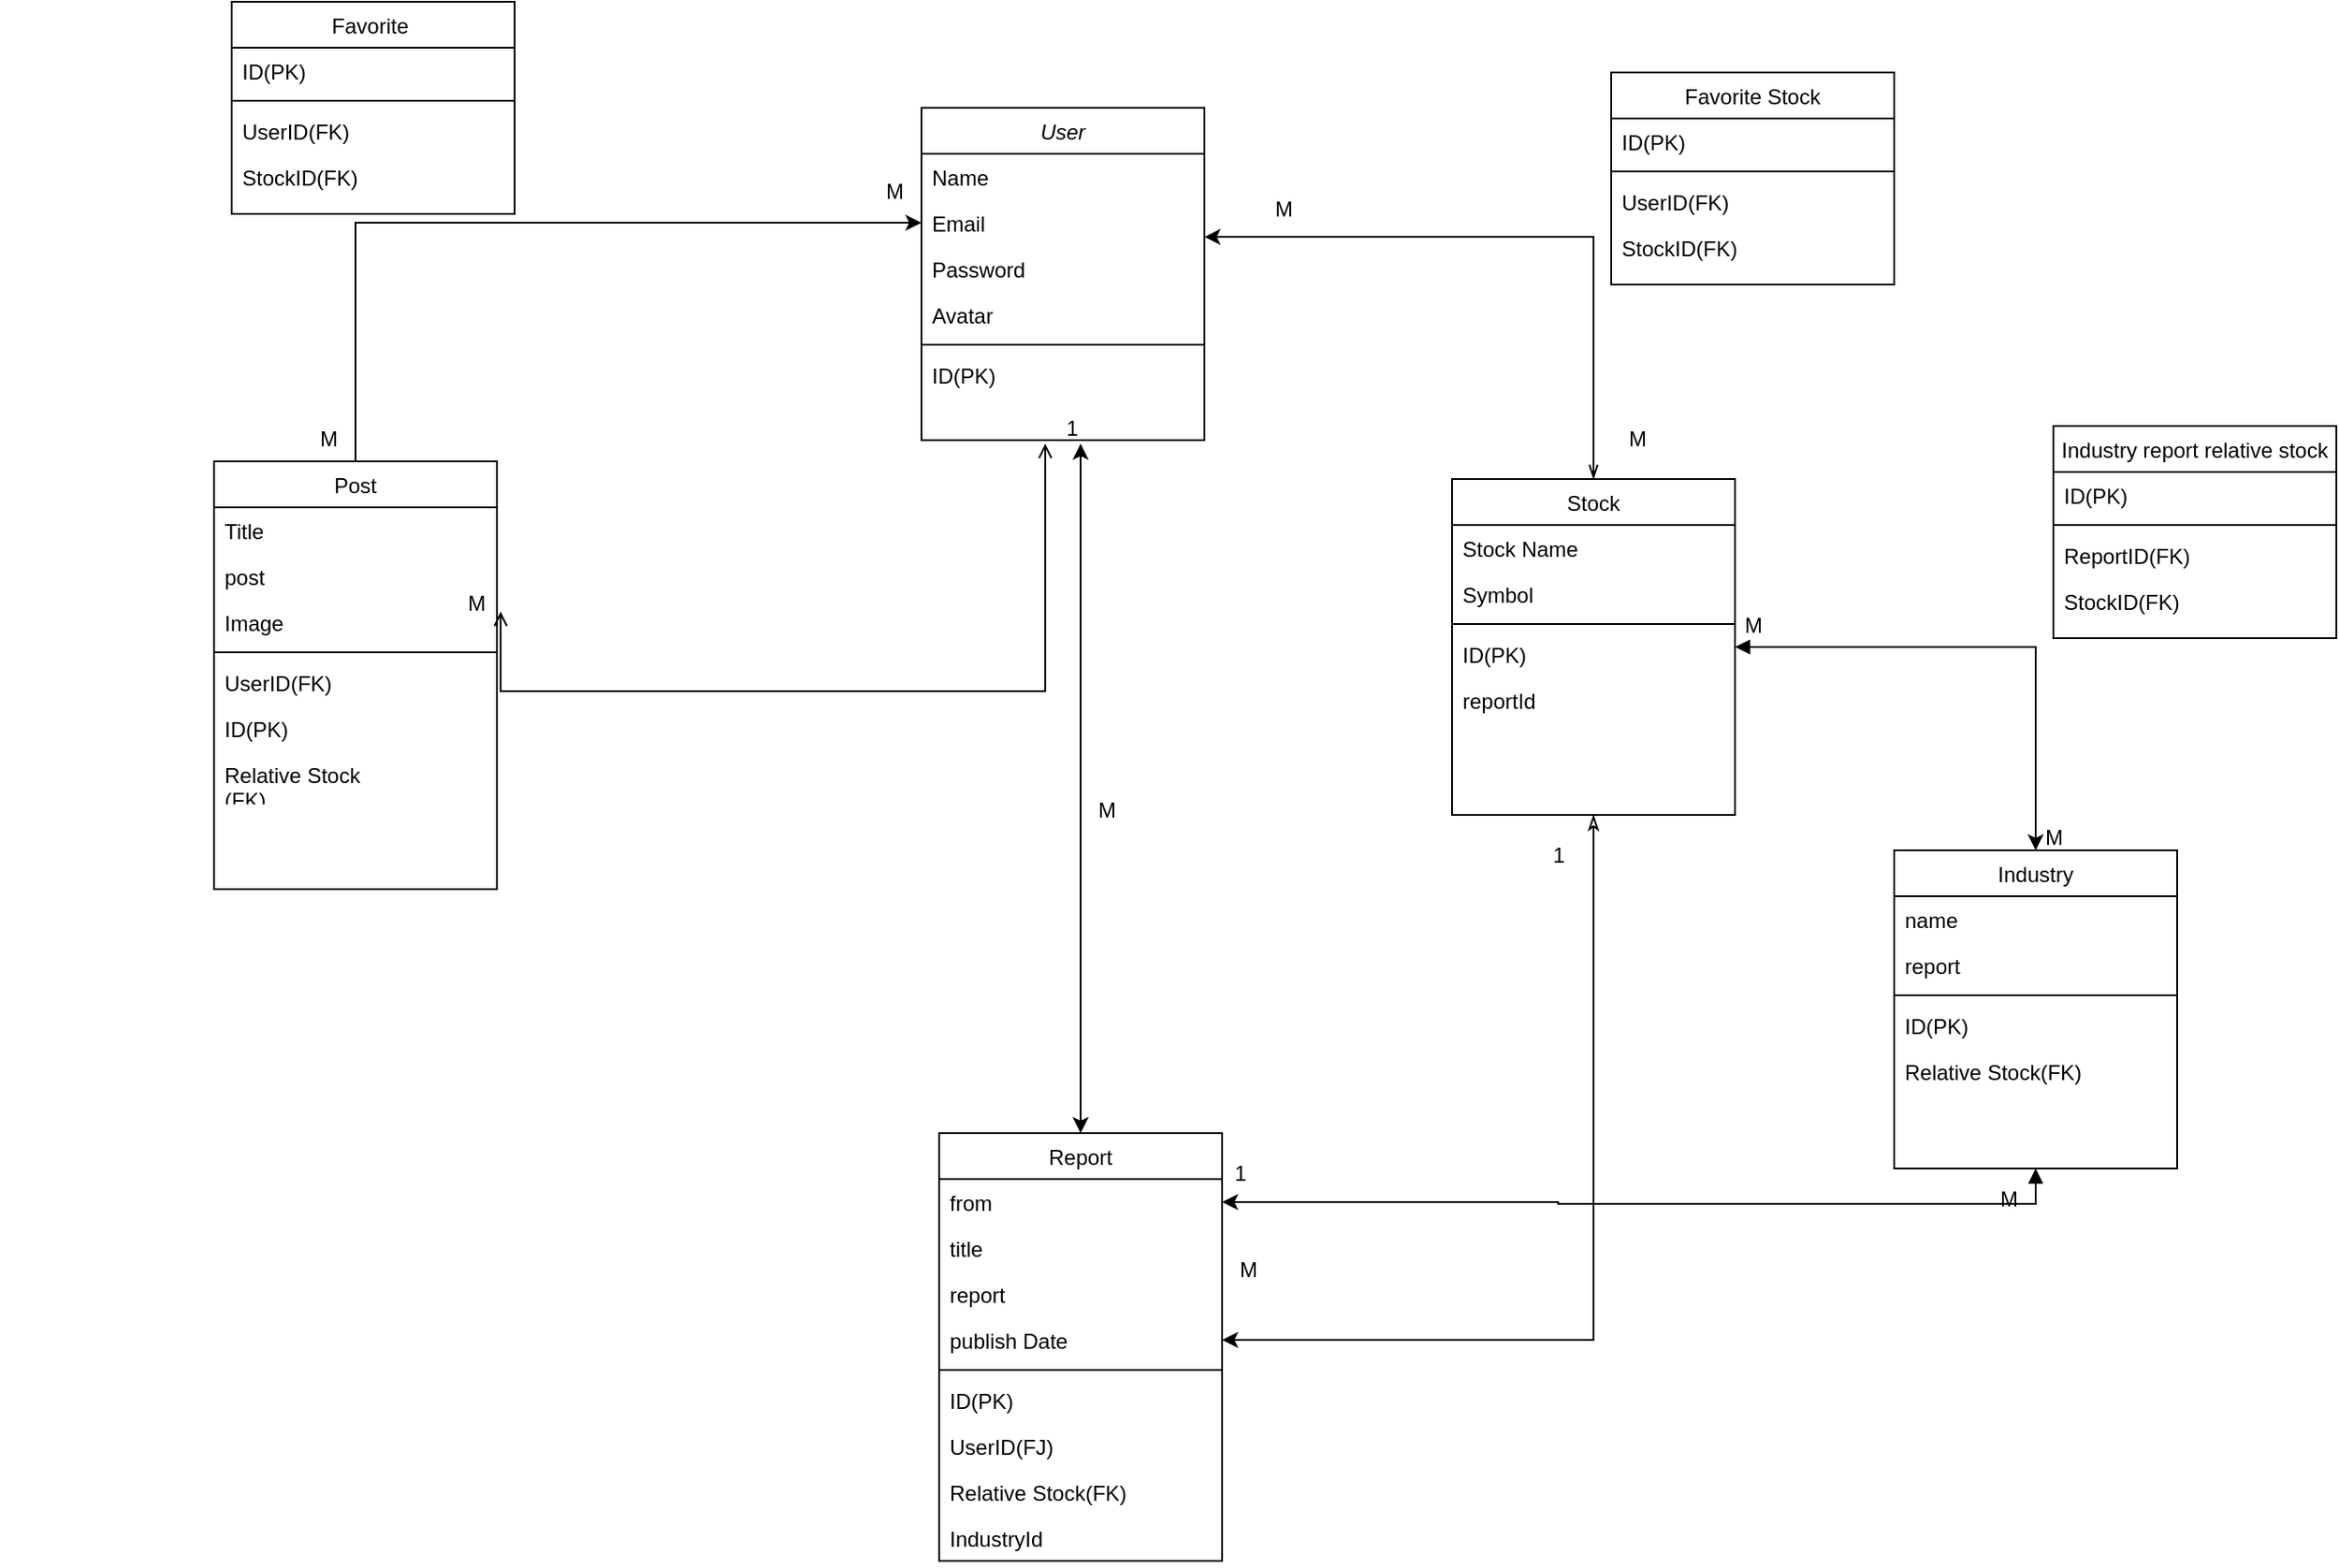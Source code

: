 <mxfile version="21.2.4" type="device">
  <diagram id="C5RBs43oDa-KdzZeNtuy" name="Page-1">
    <mxGraphModel dx="1720" dy="1720" grid="1" gridSize="10" guides="1" tooltips="1" connect="1" arrows="1" fold="1" page="1" pageScale="1" pageWidth="827" pageHeight="1169" math="0" shadow="0">
      <root>
        <mxCell id="WIyWlLk6GJQsqaUBKTNV-0" />
        <mxCell id="WIyWlLk6GJQsqaUBKTNV-1" parent="WIyWlLk6GJQsqaUBKTNV-0" />
        <mxCell id="zkfFHV4jXpPFQw0GAbJ--0" value="User" style="swimlane;fontStyle=2;align=center;verticalAlign=top;childLayout=stackLayout;horizontal=1;startSize=26;horizontalStack=0;resizeParent=1;resizeLast=0;collapsible=1;marginBottom=0;rounded=0;shadow=0;strokeWidth=1;" parent="WIyWlLk6GJQsqaUBKTNV-1" vertex="1">
          <mxGeometry x="220" y="-20" width="160" height="188" as="geometry">
            <mxRectangle x="220" y="70" width="160" height="26" as="alternateBounds" />
          </mxGeometry>
        </mxCell>
        <mxCell id="zkfFHV4jXpPFQw0GAbJ--1" value="Name" style="text;align=left;verticalAlign=top;spacingLeft=4;spacingRight=4;overflow=hidden;rotatable=0;points=[[0,0.5],[1,0.5]];portConstraint=eastwest;" parent="zkfFHV4jXpPFQw0GAbJ--0" vertex="1">
          <mxGeometry y="26" width="160" height="26" as="geometry" />
        </mxCell>
        <mxCell id="zkfFHV4jXpPFQw0GAbJ--2" value="Email" style="text;align=left;verticalAlign=top;spacingLeft=4;spacingRight=4;overflow=hidden;rotatable=0;points=[[0,0.5],[1,0.5]];portConstraint=eastwest;rounded=0;shadow=0;html=0;" parent="zkfFHV4jXpPFQw0GAbJ--0" vertex="1">
          <mxGeometry y="52" width="160" height="26" as="geometry" />
        </mxCell>
        <mxCell id="zkfFHV4jXpPFQw0GAbJ--3" value="Password" style="text;align=left;verticalAlign=top;spacingLeft=4;spacingRight=4;overflow=hidden;rotatable=0;points=[[0,0.5],[1,0.5]];portConstraint=eastwest;rounded=0;shadow=0;html=0;" parent="zkfFHV4jXpPFQw0GAbJ--0" vertex="1">
          <mxGeometry y="78" width="160" height="26" as="geometry" />
        </mxCell>
        <mxCell id="zkfFHV4jXpPFQw0GAbJ--5" value="Avatar" style="text;align=left;verticalAlign=top;spacingLeft=4;spacingRight=4;overflow=hidden;rotatable=0;points=[[0,0.5],[1,0.5]];portConstraint=eastwest;" parent="zkfFHV4jXpPFQw0GAbJ--0" vertex="1">
          <mxGeometry y="104" width="160" height="26" as="geometry" />
        </mxCell>
        <mxCell id="zkfFHV4jXpPFQw0GAbJ--4" value="" style="line;html=1;strokeWidth=1;align=left;verticalAlign=middle;spacingTop=-1;spacingLeft=3;spacingRight=3;rotatable=0;labelPosition=right;points=[];portConstraint=eastwest;" parent="zkfFHV4jXpPFQw0GAbJ--0" vertex="1">
          <mxGeometry y="130" width="160" height="8" as="geometry" />
        </mxCell>
        <mxCell id="Pgy16cyGn6uPd8vHnnPx-16" value="ID(PK)" style="text;align=left;verticalAlign=top;spacingLeft=4;spacingRight=4;overflow=hidden;rotatable=0;points=[[0,0.5],[1,0.5]];portConstraint=eastwest;rounded=0;shadow=0;html=0;" vertex="1" parent="zkfFHV4jXpPFQw0GAbJ--0">
          <mxGeometry y="138" width="160" height="26" as="geometry" />
        </mxCell>
        <mxCell id="Pgy16cyGn6uPd8vHnnPx-39" value="" style="edgeStyle=orthogonalEdgeStyle;rounded=0;orthogonalLoop=1;jettySize=auto;html=1;entryX=1;entryY=0.5;entryDx=0;entryDy=0;startArrow=classicThin;startFill=0;" edge="1" parent="WIyWlLk6GJQsqaUBKTNV-1" source="zkfFHV4jXpPFQw0GAbJ--17" target="Pgy16cyGn6uPd8vHnnPx-24">
          <mxGeometry relative="1" as="geometry">
            <mxPoint x="588" y="545" as="targetPoint" />
          </mxGeometry>
        </mxCell>
        <mxCell id="Pgy16cyGn6uPd8vHnnPx-63" value="" style="edgeStyle=orthogonalEdgeStyle;rounded=0;orthogonalLoop=1;jettySize=auto;html=1;entryX=1;entryY=0.808;entryDx=0;entryDy=0;entryPerimeter=0;startArrow=openThin;startFill=0;" edge="1" parent="WIyWlLk6GJQsqaUBKTNV-1" source="zkfFHV4jXpPFQw0GAbJ--17" target="zkfFHV4jXpPFQw0GAbJ--2">
          <mxGeometry relative="1" as="geometry">
            <mxPoint x="600" y="45" as="targetPoint" />
          </mxGeometry>
        </mxCell>
        <mxCell id="Pgy16cyGn6uPd8vHnnPx-94" value="" style="edgeStyle=orthogonalEdgeStyle;rounded=0;orthogonalLoop=1;jettySize=auto;html=1;entryX=0.5;entryY=0;entryDx=0;entryDy=0;startArrow=block;startFill=1;" edge="1" parent="WIyWlLk6GJQsqaUBKTNV-1" source="zkfFHV4jXpPFQw0GAbJ--17" target="Pgy16cyGn6uPd8vHnnPx-79">
          <mxGeometry relative="1" as="geometry">
            <mxPoint x="840" y="285" as="targetPoint" />
          </mxGeometry>
        </mxCell>
        <mxCell id="zkfFHV4jXpPFQw0GAbJ--17" value="Stock" style="swimlane;fontStyle=0;align=center;verticalAlign=top;childLayout=stackLayout;horizontal=1;startSize=26;horizontalStack=0;resizeParent=1;resizeLast=0;collapsible=1;marginBottom=0;rounded=0;shadow=0;strokeWidth=1;" parent="WIyWlLk6GJQsqaUBKTNV-1" vertex="1">
          <mxGeometry x="520" y="190" width="160" height="190" as="geometry">
            <mxRectangle x="550" y="140" width="160" height="26" as="alternateBounds" />
          </mxGeometry>
        </mxCell>
        <mxCell id="zkfFHV4jXpPFQw0GAbJ--18" value="Stock Name" style="text;align=left;verticalAlign=top;spacingLeft=4;spacingRight=4;overflow=hidden;rotatable=0;points=[[0,0.5],[1,0.5]];portConstraint=eastwest;" parent="zkfFHV4jXpPFQw0GAbJ--17" vertex="1">
          <mxGeometry y="26" width="160" height="26" as="geometry" />
        </mxCell>
        <mxCell id="zkfFHV4jXpPFQw0GAbJ--19" value="Symbol" style="text;align=left;verticalAlign=top;spacingLeft=4;spacingRight=4;overflow=hidden;rotatable=0;points=[[0,0.5],[1,0.5]];portConstraint=eastwest;rounded=0;shadow=0;html=0;" parent="zkfFHV4jXpPFQw0GAbJ--17" vertex="1">
          <mxGeometry y="52" width="160" height="26" as="geometry" />
        </mxCell>
        <mxCell id="zkfFHV4jXpPFQw0GAbJ--23" value="" style="line;html=1;strokeWidth=1;align=left;verticalAlign=middle;spacingTop=-1;spacingLeft=3;spacingRight=3;rotatable=0;labelPosition=right;points=[];portConstraint=eastwest;" parent="zkfFHV4jXpPFQw0GAbJ--17" vertex="1">
          <mxGeometry y="78" width="160" height="8" as="geometry" />
        </mxCell>
        <mxCell id="zkfFHV4jXpPFQw0GAbJ--24" value="ID(PK)" style="text;align=left;verticalAlign=top;spacingLeft=4;spacingRight=4;overflow=hidden;rotatable=0;points=[[0,0.5],[1,0.5]];portConstraint=eastwest;" parent="zkfFHV4jXpPFQw0GAbJ--17" vertex="1">
          <mxGeometry y="86" width="160" height="26" as="geometry" />
        </mxCell>
        <mxCell id="zkfFHV4jXpPFQw0GAbJ--21" value="reportId" style="text;align=left;verticalAlign=top;spacingLeft=4;spacingRight=4;overflow=hidden;rotatable=0;points=[[0,0.5],[1,0.5]];portConstraint=eastwest;rounded=0;shadow=0;html=0;" parent="zkfFHV4jXpPFQw0GAbJ--17" vertex="1">
          <mxGeometry y="112" width="160" height="26" as="geometry" />
        </mxCell>
        <mxCell id="zkfFHV4jXpPFQw0GAbJ--26" value="" style="endArrow=open;shadow=0;strokeWidth=1;rounded=0;endFill=1;edgeStyle=elbowEdgeStyle;elbow=vertical;entryX=1.013;entryY=0.269;entryDx=0;entryDy=0;entryPerimeter=0;startArrow=open;startFill=0;" parent="WIyWlLk6GJQsqaUBKTNV-1" target="Pgy16cyGn6uPd8vHnnPx-5" edge="1">
          <mxGeometry x="0.5" y="41" relative="1" as="geometry">
            <mxPoint x="290" y="170" as="sourcePoint" />
            <mxPoint x="112.08" y="305.996" as="targetPoint" />
            <mxPoint x="-40" y="32" as="offset" />
            <Array as="points">
              <mxPoint x="210" y="310" />
              <mxPoint x="260" y="320" />
            </Array>
          </mxGeometry>
        </mxCell>
        <mxCell id="zkfFHV4jXpPFQw0GAbJ--27" value="1" style="resizable=0;align=left;verticalAlign=bottom;labelBackgroundColor=none;fontSize=12;" parent="zkfFHV4jXpPFQw0GAbJ--26" connectable="0" vertex="1">
          <mxGeometry x="-1" relative="1" as="geometry">
            <mxPoint x="10" as="offset" />
          </mxGeometry>
        </mxCell>
        <mxCell id="zkfFHV4jXpPFQw0GAbJ--28" value="M" style="resizable=0;align=right;verticalAlign=bottom;labelBackgroundColor=none;fontSize=12;" parent="zkfFHV4jXpPFQw0GAbJ--26" connectable="0" vertex="1">
          <mxGeometry x="1" relative="1" as="geometry">
            <mxPoint x="-7" y="4" as="offset" />
          </mxGeometry>
        </mxCell>
        <mxCell id="Pgy16cyGn6uPd8vHnnPx-71" value="" style="edgeStyle=orthogonalEdgeStyle;rounded=0;orthogonalLoop=1;jettySize=auto;html=1;entryX=0;entryY=0.5;entryDx=0;entryDy=0;" edge="1" parent="WIyWlLk6GJQsqaUBKTNV-1" source="Pgy16cyGn6uPd8vHnnPx-1" target="zkfFHV4jXpPFQw0GAbJ--2">
          <mxGeometry relative="1" as="geometry">
            <mxPoint x="-100" y="9" as="targetPoint" />
          </mxGeometry>
        </mxCell>
        <mxCell id="Pgy16cyGn6uPd8vHnnPx-1" value="Post" style="swimlane;fontStyle=0;align=center;verticalAlign=top;childLayout=stackLayout;horizontal=1;startSize=26;horizontalStack=0;resizeParent=1;resizeLast=0;collapsible=1;marginBottom=0;rounded=0;shadow=0;strokeWidth=1;" vertex="1" parent="WIyWlLk6GJQsqaUBKTNV-1">
          <mxGeometry x="-180" y="180" width="160" height="242" as="geometry">
            <mxRectangle x="550" y="140" width="160" height="26" as="alternateBounds" />
          </mxGeometry>
        </mxCell>
        <mxCell id="Pgy16cyGn6uPd8vHnnPx-2" value="Title" style="text;align=left;verticalAlign=top;spacingLeft=4;spacingRight=4;overflow=hidden;rotatable=0;points=[[0,0.5],[1,0.5]];portConstraint=eastwest;" vertex="1" parent="Pgy16cyGn6uPd8vHnnPx-1">
          <mxGeometry y="26" width="160" height="26" as="geometry" />
        </mxCell>
        <mxCell id="Pgy16cyGn6uPd8vHnnPx-3" value="post" style="text;align=left;verticalAlign=top;spacingLeft=4;spacingRight=4;overflow=hidden;rotatable=0;points=[[0,0.5],[1,0.5]];portConstraint=eastwest;rounded=0;shadow=0;html=0;" vertex="1" parent="Pgy16cyGn6uPd8vHnnPx-1">
          <mxGeometry y="52" width="160" height="26" as="geometry" />
        </mxCell>
        <mxCell id="Pgy16cyGn6uPd8vHnnPx-5" value="Image" style="text;align=left;verticalAlign=top;spacingLeft=4;spacingRight=4;overflow=hidden;rotatable=0;points=[[0,0.5],[1,0.5]];portConstraint=eastwest;rounded=0;shadow=0;html=0;" vertex="1" parent="Pgy16cyGn6uPd8vHnnPx-1">
          <mxGeometry y="78" width="160" height="26" as="geometry" />
        </mxCell>
        <mxCell id="Pgy16cyGn6uPd8vHnnPx-7" value="" style="line;html=1;strokeWidth=1;align=left;verticalAlign=middle;spacingTop=-1;spacingLeft=3;spacingRight=3;rotatable=0;labelPosition=right;points=[];portConstraint=eastwest;" vertex="1" parent="Pgy16cyGn6uPd8vHnnPx-1">
          <mxGeometry y="104" width="160" height="8" as="geometry" />
        </mxCell>
        <mxCell id="Pgy16cyGn6uPd8vHnnPx-9" value="UserID(FK)" style="text;align=left;verticalAlign=top;spacingLeft=4;spacingRight=4;overflow=hidden;rotatable=0;points=[[0,0.5],[1,0.5]];portConstraint=eastwest;" vertex="1" parent="Pgy16cyGn6uPd8vHnnPx-1">
          <mxGeometry y="112" width="160" height="26" as="geometry" />
        </mxCell>
        <mxCell id="Pgy16cyGn6uPd8vHnnPx-8" value="ID(PK)" style="text;align=left;verticalAlign=top;spacingLeft=4;spacingRight=4;overflow=hidden;rotatable=0;points=[[0,0.5],[1,0.5]];portConstraint=eastwest;" vertex="1" parent="Pgy16cyGn6uPd8vHnnPx-1">
          <mxGeometry y="138" width="160" height="26" as="geometry" />
        </mxCell>
        <mxCell id="Pgy16cyGn6uPd8vHnnPx-36" value="Relative Stock&#xa;(FK)" style="text;align=left;verticalAlign=top;spacingLeft=4;spacingRight=4;overflow=hidden;rotatable=0;points=[[0,0.5],[1,0.5]];portConstraint=eastwest;rounded=0;shadow=0;html=0;" vertex="1" parent="Pgy16cyGn6uPd8vHnnPx-1">
          <mxGeometry y="164" width="160" height="26" as="geometry" />
        </mxCell>
        <mxCell id="Pgy16cyGn6uPd8vHnnPx-12" value="M" style="resizable=0;align=left;verticalAlign=bottom;labelBackgroundColor=none;fontSize=12;" connectable="0" vertex="1" parent="WIyWlLk6GJQsqaUBKTNV-1">
          <mxGeometry x="440" y="130" as="geometry">
            <mxPoint x="178" y="46" as="offset" />
          </mxGeometry>
        </mxCell>
        <mxCell id="Pgy16cyGn6uPd8vHnnPx-29" value="" style="edgeStyle=orthogonalEdgeStyle;rounded=0;orthogonalLoop=1;jettySize=auto;html=1;startArrow=classic;startFill=1;" edge="1" parent="WIyWlLk6GJQsqaUBKTNV-1" source="Pgy16cyGn6uPd8vHnnPx-19">
          <mxGeometry relative="1" as="geometry">
            <mxPoint x="310" y="170" as="targetPoint" />
            <Array as="points">
              <mxPoint x="310" y="270" />
              <mxPoint x="310" y="270" />
            </Array>
          </mxGeometry>
        </mxCell>
        <mxCell id="Pgy16cyGn6uPd8vHnnPx-19" value="Report" style="swimlane;fontStyle=0;align=center;verticalAlign=top;childLayout=stackLayout;horizontal=1;startSize=26;horizontalStack=0;resizeParent=1;resizeLast=0;collapsible=1;marginBottom=0;rounded=0;shadow=0;strokeWidth=1;" vertex="1" parent="WIyWlLk6GJQsqaUBKTNV-1">
          <mxGeometry x="230" y="560" width="160" height="242" as="geometry">
            <mxRectangle x="550" y="140" width="160" height="26" as="alternateBounds" />
          </mxGeometry>
        </mxCell>
        <mxCell id="Pgy16cyGn6uPd8vHnnPx-22" value="from" style="text;align=left;verticalAlign=top;spacingLeft=4;spacingRight=4;overflow=hidden;rotatable=0;points=[[0,0.5],[1,0.5]];portConstraint=eastwest;rounded=0;shadow=0;html=0;" vertex="1" parent="Pgy16cyGn6uPd8vHnnPx-19">
          <mxGeometry y="26" width="160" height="26" as="geometry" />
        </mxCell>
        <mxCell id="Pgy16cyGn6uPd8vHnnPx-23" value="title" style="text;align=left;verticalAlign=top;spacingLeft=4;spacingRight=4;overflow=hidden;rotatable=0;points=[[0,0.5],[1,0.5]];portConstraint=eastwest;rounded=0;shadow=0;html=0;" vertex="1" parent="Pgy16cyGn6uPd8vHnnPx-19">
          <mxGeometry y="52" width="160" height="26" as="geometry" />
        </mxCell>
        <mxCell id="Pgy16cyGn6uPd8vHnnPx-98" value="report" style="text;align=left;verticalAlign=top;spacingLeft=4;spacingRight=4;overflow=hidden;rotatable=0;points=[[0,0.5],[1,0.5]];portConstraint=eastwest;rounded=0;shadow=0;html=0;" vertex="1" parent="Pgy16cyGn6uPd8vHnnPx-19">
          <mxGeometry y="78" width="160" height="26" as="geometry" />
        </mxCell>
        <mxCell id="Pgy16cyGn6uPd8vHnnPx-24" value="publish Date" style="text;align=left;verticalAlign=top;spacingLeft=4;spacingRight=4;overflow=hidden;rotatable=0;points=[[0,0.5],[1,0.5]];portConstraint=eastwest;rounded=0;shadow=0;html=0;" vertex="1" parent="Pgy16cyGn6uPd8vHnnPx-19">
          <mxGeometry y="104" width="160" height="26" as="geometry" />
        </mxCell>
        <mxCell id="Pgy16cyGn6uPd8vHnnPx-25" value="" style="line;html=1;strokeWidth=1;align=left;verticalAlign=middle;spacingTop=-1;spacingLeft=3;spacingRight=3;rotatable=0;labelPosition=right;points=[];portConstraint=eastwest;" vertex="1" parent="Pgy16cyGn6uPd8vHnnPx-19">
          <mxGeometry y="130" width="160" height="8" as="geometry" />
        </mxCell>
        <mxCell id="Pgy16cyGn6uPd8vHnnPx-26" value="ID(PK)" style="text;align=left;verticalAlign=top;spacingLeft=4;spacingRight=4;overflow=hidden;rotatable=0;points=[[0,0.5],[1,0.5]];portConstraint=eastwest;" vertex="1" parent="Pgy16cyGn6uPd8vHnnPx-19">
          <mxGeometry y="138" width="160" height="26" as="geometry" />
        </mxCell>
        <mxCell id="Pgy16cyGn6uPd8vHnnPx-31" value="UserID(FJ)" style="text;align=left;verticalAlign=top;spacingLeft=4;spacingRight=4;overflow=hidden;rotatable=0;points=[[0,0.5],[1,0.5]];portConstraint=eastwest;" vertex="1" parent="Pgy16cyGn6uPd8vHnnPx-19">
          <mxGeometry y="164" width="160" height="26" as="geometry" />
        </mxCell>
        <mxCell id="Pgy16cyGn6uPd8vHnnPx-21" value="Relative Stock(FK)" style="text;align=left;verticalAlign=top;spacingLeft=4;spacingRight=4;overflow=hidden;rotatable=0;points=[[0,0.5],[1,0.5]];portConstraint=eastwest;rounded=0;shadow=0;html=0;" vertex="1" parent="Pgy16cyGn6uPd8vHnnPx-19">
          <mxGeometry y="190" width="160" height="26" as="geometry" />
        </mxCell>
        <mxCell id="Pgy16cyGn6uPd8vHnnPx-20" value="IndustryId" style="text;align=left;verticalAlign=top;spacingLeft=4;spacingRight=4;overflow=hidden;rotatable=0;points=[[0,0.5],[1,0.5]];portConstraint=eastwest;" vertex="1" parent="Pgy16cyGn6uPd8vHnnPx-19">
          <mxGeometry y="216" width="160" height="26" as="geometry" />
        </mxCell>
        <mxCell id="Pgy16cyGn6uPd8vHnnPx-30" value="M" style="resizable=0;align=left;verticalAlign=bottom;labelBackgroundColor=none;fontSize=12;" connectable="0" vertex="1" parent="WIyWlLk6GJQsqaUBKTNV-1">
          <mxGeometry x="140" y="340" as="geometry">
            <mxPoint x="178" y="46" as="offset" />
          </mxGeometry>
        </mxCell>
        <mxCell id="Pgy16cyGn6uPd8vHnnPx-40" value="M" style="resizable=0;align=left;verticalAlign=bottom;labelBackgroundColor=none;fontSize=12;" connectable="0" vertex="1" parent="WIyWlLk6GJQsqaUBKTNV-1">
          <mxGeometry x="220" y="600" as="geometry">
            <mxPoint x="178" y="46" as="offset" />
          </mxGeometry>
        </mxCell>
        <mxCell id="Pgy16cyGn6uPd8vHnnPx-47" value="Industry report relative stock" style="swimlane;fontStyle=0;align=center;verticalAlign=top;childLayout=stackLayout;horizontal=1;startSize=26;horizontalStack=0;resizeParent=1;resizeLast=0;collapsible=1;marginBottom=0;rounded=0;shadow=0;strokeWidth=1;" vertex="1" parent="WIyWlLk6GJQsqaUBKTNV-1">
          <mxGeometry x="860" y="160" width="160" height="120" as="geometry">
            <mxRectangle x="550" y="140" width="160" height="26" as="alternateBounds" />
          </mxGeometry>
        </mxCell>
        <mxCell id="Pgy16cyGn6uPd8vHnnPx-52" value="ID(PK)" style="text;align=left;verticalAlign=top;spacingLeft=4;spacingRight=4;overflow=hidden;rotatable=0;points=[[0,0.5],[1,0.5]];portConstraint=eastwest;rounded=0;shadow=0;html=0;" vertex="1" parent="Pgy16cyGn6uPd8vHnnPx-47">
          <mxGeometry y="26" width="160" height="26" as="geometry" />
        </mxCell>
        <mxCell id="Pgy16cyGn6uPd8vHnnPx-53" value="" style="line;html=1;strokeWidth=1;align=left;verticalAlign=middle;spacingTop=-1;spacingLeft=3;spacingRight=3;rotatable=0;labelPosition=right;points=[];portConstraint=eastwest;" vertex="1" parent="Pgy16cyGn6uPd8vHnnPx-47">
          <mxGeometry y="52" width="160" height="8" as="geometry" />
        </mxCell>
        <mxCell id="Pgy16cyGn6uPd8vHnnPx-54" value="ReportID(FK)" style="text;align=left;verticalAlign=top;spacingLeft=4;spacingRight=4;overflow=hidden;rotatable=0;points=[[0,0.5],[1,0.5]];portConstraint=eastwest;" vertex="1" parent="Pgy16cyGn6uPd8vHnnPx-47">
          <mxGeometry y="60" width="160" height="26" as="geometry" />
        </mxCell>
        <mxCell id="Pgy16cyGn6uPd8vHnnPx-55" value="StockID(FK)" style="text;align=left;verticalAlign=top;spacingLeft=4;spacingRight=4;overflow=hidden;rotatable=0;points=[[0,0.5],[1,0.5]];portConstraint=eastwest;" vertex="1" parent="Pgy16cyGn6uPd8vHnnPx-47">
          <mxGeometry y="86" width="160" height="26" as="geometry" />
        </mxCell>
        <mxCell id="Pgy16cyGn6uPd8vHnnPx-64" value="M" style="resizable=0;align=left;verticalAlign=bottom;labelBackgroundColor=none;fontSize=12;" connectable="0" vertex="1" parent="WIyWlLk6GJQsqaUBKTNV-1">
          <mxGeometry x="240" as="geometry">
            <mxPoint x="178" y="46" as="offset" />
          </mxGeometry>
        </mxCell>
        <mxCell id="Pgy16cyGn6uPd8vHnnPx-65" value="Favorite Stock" style="swimlane;fontStyle=0;align=center;verticalAlign=top;childLayout=stackLayout;horizontal=1;startSize=26;horizontalStack=0;resizeParent=1;resizeLast=0;collapsible=1;marginBottom=0;rounded=0;shadow=0;strokeWidth=1;" vertex="1" parent="WIyWlLk6GJQsqaUBKTNV-1">
          <mxGeometry x="610" y="-40" width="160" height="120" as="geometry">
            <mxRectangle x="550" y="140" width="160" height="26" as="alternateBounds" />
          </mxGeometry>
        </mxCell>
        <mxCell id="Pgy16cyGn6uPd8vHnnPx-66" value="ID(PK)" style="text;align=left;verticalAlign=top;spacingLeft=4;spacingRight=4;overflow=hidden;rotatable=0;points=[[0,0.5],[1,0.5]];portConstraint=eastwest;rounded=0;shadow=0;html=0;" vertex="1" parent="Pgy16cyGn6uPd8vHnnPx-65">
          <mxGeometry y="26" width="160" height="26" as="geometry" />
        </mxCell>
        <mxCell id="Pgy16cyGn6uPd8vHnnPx-67" value="" style="line;html=1;strokeWidth=1;align=left;verticalAlign=middle;spacingTop=-1;spacingLeft=3;spacingRight=3;rotatable=0;labelPosition=right;points=[];portConstraint=eastwest;" vertex="1" parent="Pgy16cyGn6uPd8vHnnPx-65">
          <mxGeometry y="52" width="160" height="8" as="geometry" />
        </mxCell>
        <mxCell id="Pgy16cyGn6uPd8vHnnPx-68" value="UserID(FK)" style="text;align=left;verticalAlign=top;spacingLeft=4;spacingRight=4;overflow=hidden;rotatable=0;points=[[0,0.5],[1,0.5]];portConstraint=eastwest;" vertex="1" parent="Pgy16cyGn6uPd8vHnnPx-65">
          <mxGeometry y="60" width="160" height="26" as="geometry" />
        </mxCell>
        <mxCell id="Pgy16cyGn6uPd8vHnnPx-69" value="StockID(FK)" style="text;align=left;verticalAlign=top;spacingLeft=4;spacingRight=4;overflow=hidden;rotatable=0;points=[[0,0.5],[1,0.5]];portConstraint=eastwest;" vertex="1" parent="Pgy16cyGn6uPd8vHnnPx-65">
          <mxGeometry y="86" width="160" height="26" as="geometry" />
        </mxCell>
        <mxCell id="Pgy16cyGn6uPd8vHnnPx-72" value="M" style="resizable=0;align=left;verticalAlign=bottom;labelBackgroundColor=none;fontSize=12;" connectable="0" vertex="1" parent="WIyWlLk6GJQsqaUBKTNV-1">
          <mxGeometry x="20" y="-10" as="geometry">
            <mxPoint x="178" y="46" as="offset" />
          </mxGeometry>
        </mxCell>
        <mxCell id="Pgy16cyGn6uPd8vHnnPx-73" value="M" style="resizable=0;align=left;verticalAlign=bottom;labelBackgroundColor=none;fontSize=12;" connectable="0" vertex="1" parent="WIyWlLk6GJQsqaUBKTNV-1">
          <mxGeometry x="-300" y="130" as="geometry">
            <mxPoint x="178" y="46" as="offset" />
          </mxGeometry>
        </mxCell>
        <mxCell id="Pgy16cyGn6uPd8vHnnPx-74" value="Favorite " style="swimlane;fontStyle=0;align=center;verticalAlign=top;childLayout=stackLayout;horizontal=1;startSize=26;horizontalStack=0;resizeParent=1;resizeLast=0;collapsible=1;marginBottom=0;rounded=0;shadow=0;strokeWidth=1;" vertex="1" parent="WIyWlLk6GJQsqaUBKTNV-1">
          <mxGeometry x="-170" y="-80" width="160" height="120" as="geometry">
            <mxRectangle x="550" y="140" width="160" height="26" as="alternateBounds" />
          </mxGeometry>
        </mxCell>
        <mxCell id="Pgy16cyGn6uPd8vHnnPx-75" value="ID(PK)" style="text;align=left;verticalAlign=top;spacingLeft=4;spacingRight=4;overflow=hidden;rotatable=0;points=[[0,0.5],[1,0.5]];portConstraint=eastwest;rounded=0;shadow=0;html=0;" vertex="1" parent="Pgy16cyGn6uPd8vHnnPx-74">
          <mxGeometry y="26" width="160" height="26" as="geometry" />
        </mxCell>
        <mxCell id="Pgy16cyGn6uPd8vHnnPx-76" value="" style="line;html=1;strokeWidth=1;align=left;verticalAlign=middle;spacingTop=-1;spacingLeft=3;spacingRight=3;rotatable=0;labelPosition=right;points=[];portConstraint=eastwest;" vertex="1" parent="Pgy16cyGn6uPd8vHnnPx-74">
          <mxGeometry y="52" width="160" height="8" as="geometry" />
        </mxCell>
        <mxCell id="Pgy16cyGn6uPd8vHnnPx-77" value="UserID(FK)" style="text;align=left;verticalAlign=top;spacingLeft=4;spacingRight=4;overflow=hidden;rotatable=0;points=[[0,0.5],[1,0.5]];portConstraint=eastwest;" vertex="1" parent="Pgy16cyGn6uPd8vHnnPx-74">
          <mxGeometry y="60" width="160" height="26" as="geometry" />
        </mxCell>
        <mxCell id="Pgy16cyGn6uPd8vHnnPx-78" value="StockID(FK)" style="text;align=left;verticalAlign=top;spacingLeft=4;spacingRight=4;overflow=hidden;rotatable=0;points=[[0,0.5],[1,0.5]];portConstraint=eastwest;" vertex="1" parent="Pgy16cyGn6uPd8vHnnPx-74">
          <mxGeometry y="86" width="160" height="26" as="geometry" />
        </mxCell>
        <mxCell id="Pgy16cyGn6uPd8vHnnPx-89" value="" style="edgeStyle=orthogonalEdgeStyle;rounded=0;orthogonalLoop=1;jettySize=auto;html=1;entryX=1;entryY=0.5;entryDx=0;entryDy=0;startArrow=block;startFill=1;" edge="1" parent="WIyWlLk6GJQsqaUBKTNV-1" source="Pgy16cyGn6uPd8vHnnPx-79" target="Pgy16cyGn6uPd8vHnnPx-22">
          <mxGeometry relative="1" as="geometry">
            <mxPoint x="440" y="580" as="targetPoint" />
          </mxGeometry>
        </mxCell>
        <mxCell id="Pgy16cyGn6uPd8vHnnPx-79" value="Industry" style="swimlane;fontStyle=0;align=center;verticalAlign=top;childLayout=stackLayout;horizontal=1;startSize=26;horizontalStack=0;resizeParent=1;resizeLast=0;collapsible=1;marginBottom=0;rounded=0;shadow=0;strokeWidth=1;" vertex="1" parent="WIyWlLk6GJQsqaUBKTNV-1">
          <mxGeometry x="770" y="400" width="160" height="180" as="geometry">
            <mxRectangle x="550" y="140" width="160" height="26" as="alternateBounds" />
          </mxGeometry>
        </mxCell>
        <mxCell id="Pgy16cyGn6uPd8vHnnPx-80" value="name" style="text;align=left;verticalAlign=top;spacingLeft=4;spacingRight=4;overflow=hidden;rotatable=0;points=[[0,0.5],[1,0.5]];portConstraint=eastwest;rounded=0;shadow=0;html=0;" vertex="1" parent="Pgy16cyGn6uPd8vHnnPx-79">
          <mxGeometry y="26" width="160" height="26" as="geometry" />
        </mxCell>
        <mxCell id="Pgy16cyGn6uPd8vHnnPx-81" value="report" style="text;align=left;verticalAlign=top;spacingLeft=4;spacingRight=4;overflow=hidden;rotatable=0;points=[[0,0.5],[1,0.5]];portConstraint=eastwest;rounded=0;shadow=0;html=0;" vertex="1" parent="Pgy16cyGn6uPd8vHnnPx-79">
          <mxGeometry y="52" width="160" height="26" as="geometry" />
        </mxCell>
        <mxCell id="Pgy16cyGn6uPd8vHnnPx-83" value="" style="line;html=1;strokeWidth=1;align=left;verticalAlign=middle;spacingTop=-1;spacingLeft=3;spacingRight=3;rotatable=0;labelPosition=right;points=[];portConstraint=eastwest;" vertex="1" parent="Pgy16cyGn6uPd8vHnnPx-79">
          <mxGeometry y="78" width="160" height="8" as="geometry" />
        </mxCell>
        <mxCell id="Pgy16cyGn6uPd8vHnnPx-84" value="ID(PK)" style="text;align=left;verticalAlign=top;spacingLeft=4;spacingRight=4;overflow=hidden;rotatable=0;points=[[0,0.5],[1,0.5]];portConstraint=eastwest;" vertex="1" parent="Pgy16cyGn6uPd8vHnnPx-79">
          <mxGeometry y="86" width="160" height="26" as="geometry" />
        </mxCell>
        <mxCell id="Pgy16cyGn6uPd8vHnnPx-86" value="Relative Stock(FK)" style="text;align=left;verticalAlign=top;spacingLeft=4;spacingRight=4;overflow=hidden;rotatable=0;points=[[0,0.5],[1,0.5]];portConstraint=eastwest;rounded=0;shadow=0;html=0;" vertex="1" parent="Pgy16cyGn6uPd8vHnnPx-79">
          <mxGeometry y="112" width="160" height="26" as="geometry" />
        </mxCell>
        <mxCell id="Pgy16cyGn6uPd8vHnnPx-90" value="M" style="resizable=0;align=left;verticalAlign=bottom;labelBackgroundColor=none;fontSize=12;" connectable="0" vertex="1" parent="WIyWlLk6GJQsqaUBKTNV-1">
          <mxGeometry x="650" y="560" as="geometry">
            <mxPoint x="178" y="46" as="offset" />
          </mxGeometry>
        </mxCell>
        <mxCell id="Pgy16cyGn6uPd8vHnnPx-91" value="1" style="text;html=1;align=center;verticalAlign=middle;resizable=0;points=[];autosize=1;strokeColor=none;fillColor=none;" vertex="1" parent="WIyWlLk6GJQsqaUBKTNV-1">
          <mxGeometry x="385" y="568" width="30" height="30" as="geometry" />
        </mxCell>
        <mxCell id="Pgy16cyGn6uPd8vHnnPx-95" value="M" style="text;html=1;align=center;verticalAlign=middle;resizable=0;points=[];autosize=1;strokeColor=none;fillColor=none;" vertex="1" parent="WIyWlLk6GJQsqaUBKTNV-1">
          <mxGeometry x="675" y="258" width="30" height="30" as="geometry" />
        </mxCell>
        <mxCell id="Pgy16cyGn6uPd8vHnnPx-96" value="M" style="text;html=1;align=center;verticalAlign=middle;resizable=0;points=[];autosize=1;strokeColor=none;fillColor=none;" vertex="1" parent="WIyWlLk6GJQsqaUBKTNV-1">
          <mxGeometry x="845" y="378" width="30" height="30" as="geometry" />
        </mxCell>
        <mxCell id="Pgy16cyGn6uPd8vHnnPx-97" value="1" style="text;html=1;align=center;verticalAlign=middle;resizable=0;points=[];autosize=1;strokeColor=none;fillColor=none;" vertex="1" parent="WIyWlLk6GJQsqaUBKTNV-1">
          <mxGeometry x="565" y="388" width="30" height="30" as="geometry" />
        </mxCell>
      </root>
    </mxGraphModel>
  </diagram>
</mxfile>
